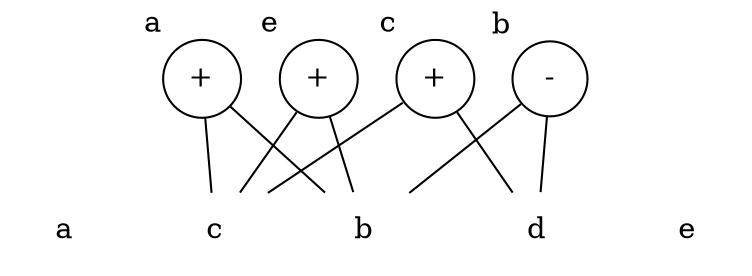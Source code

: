 graph g {
  a [label="a", shape="none"]
  b [label="b", shape="none"]
  c [label="c", shape="none"]
  0 [label="+", xlabel="a", shape="circle"]
  d [label="d", shape="none"]
  1 [label="-", xlabel="b", shape="circle"]
  2 [label="+", xlabel="c", shape="circle"]
  e [label="e", shape="none"]
  3 [label="+", xlabel="e", shape="circle"]
  3 -- b
  0 -- b
  0 -- c
  1 -- b
  1 -- d
  2 -- d
  2 -- c
  3 -- c
  {rank=sink a b c d e }
}
